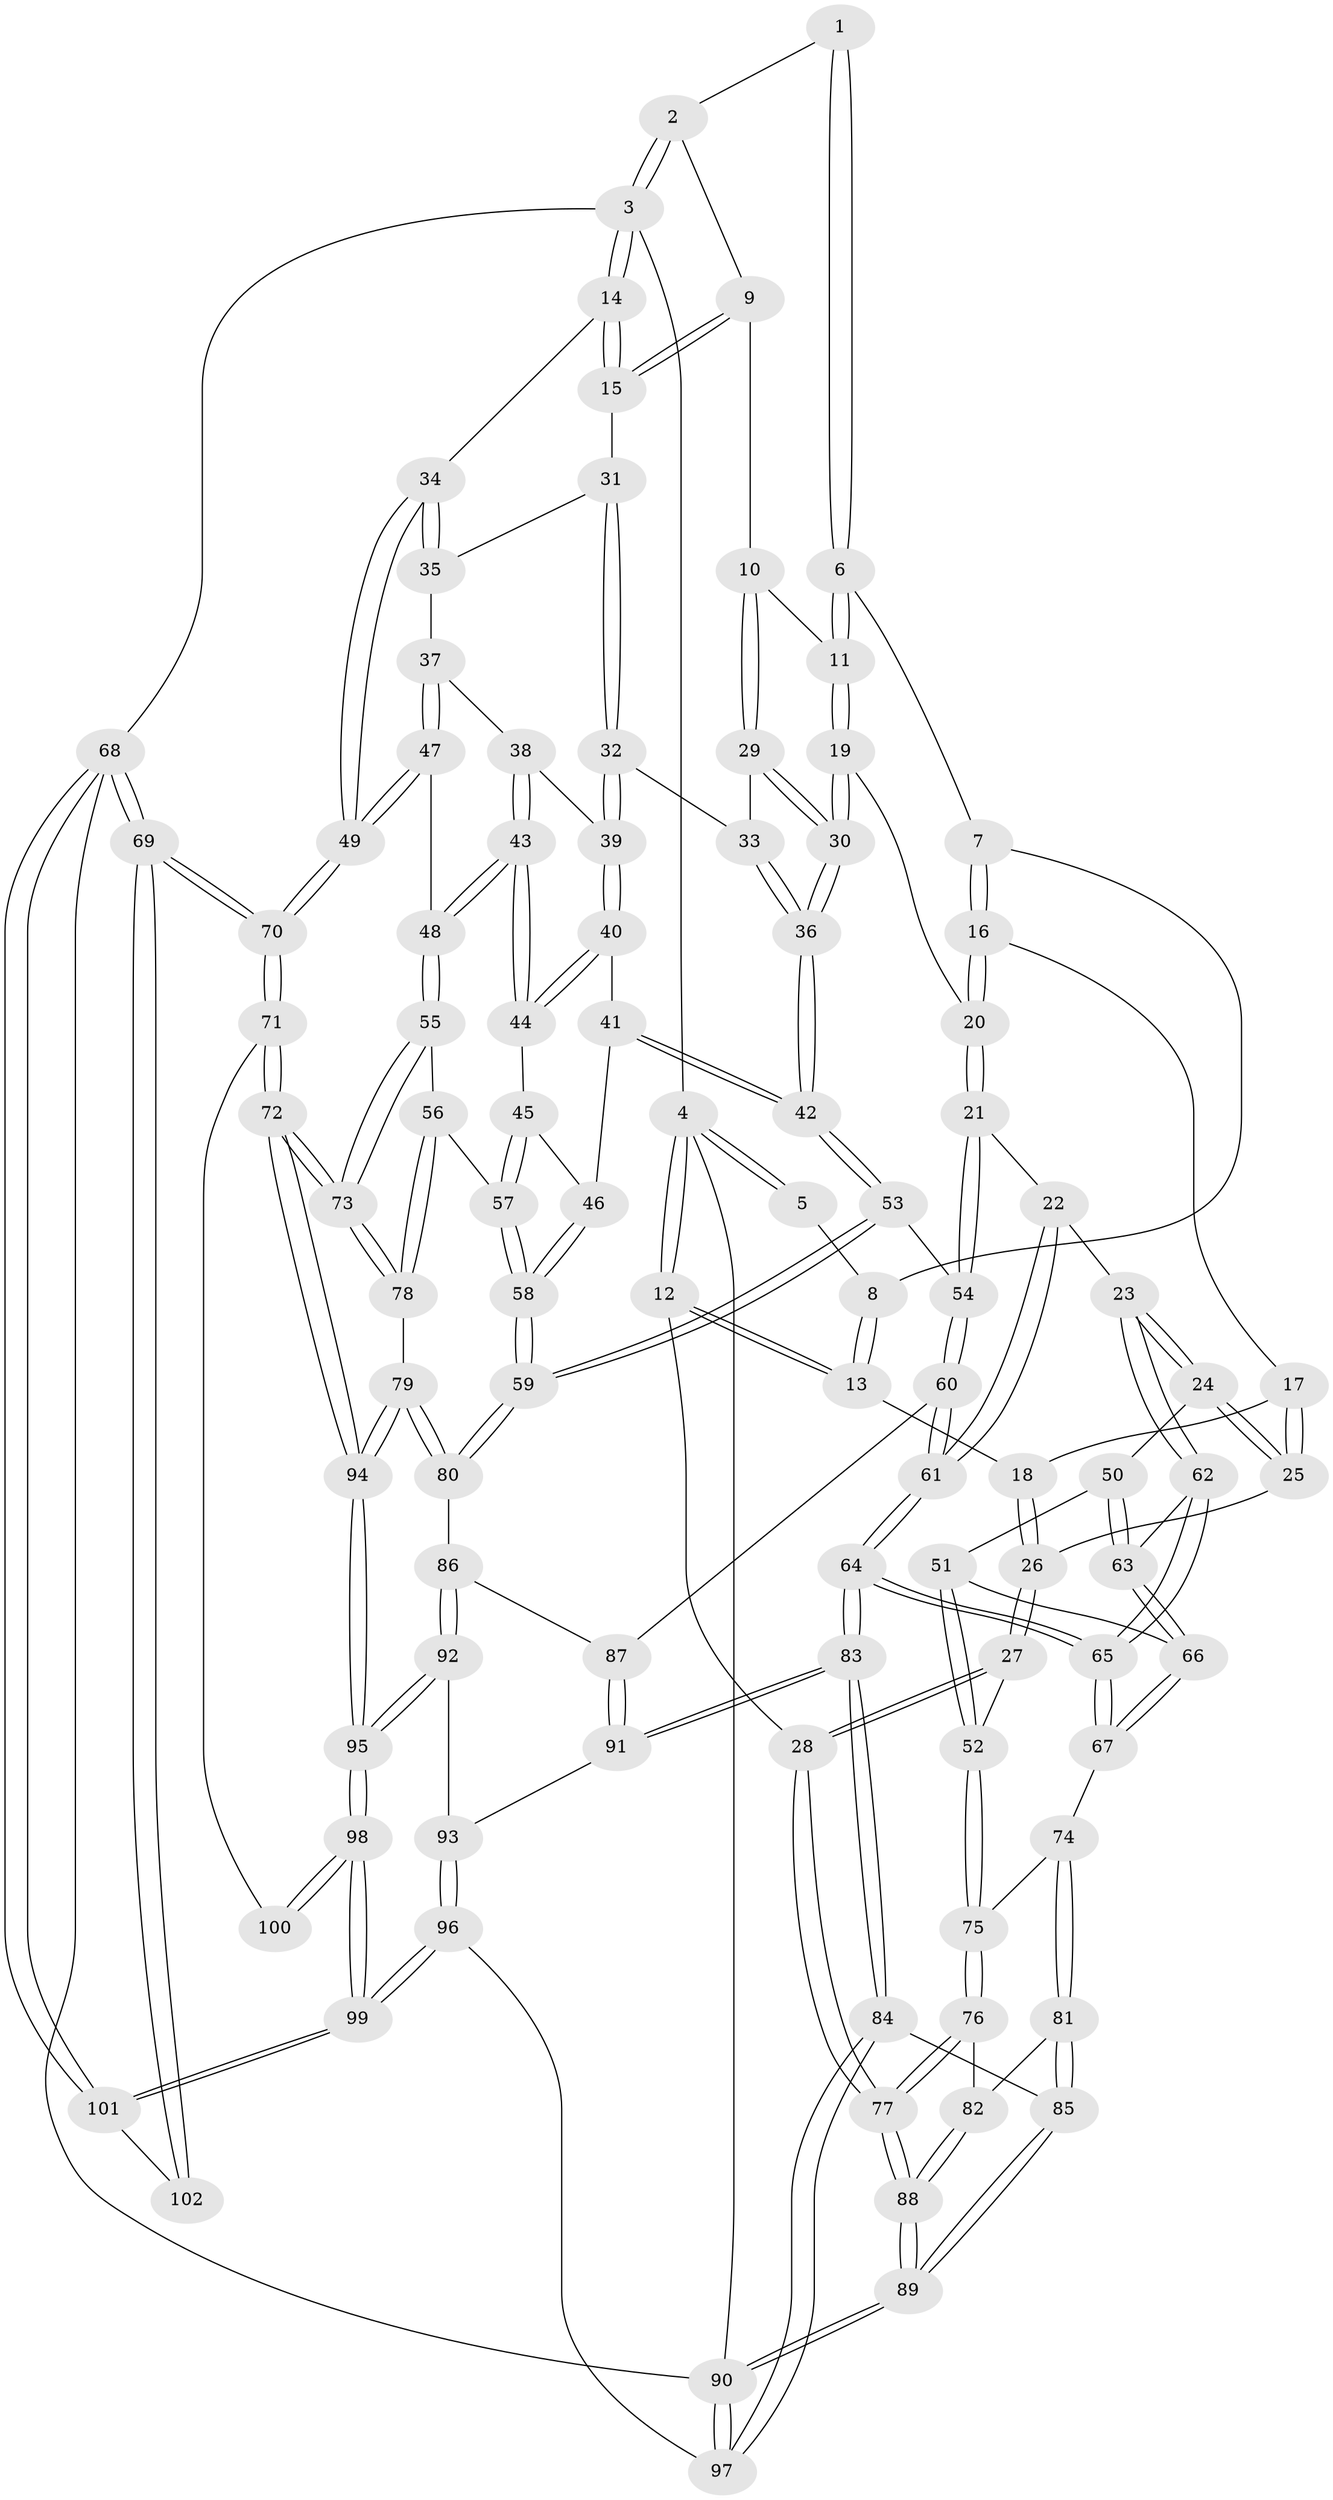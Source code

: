 // Generated by graph-tools (version 1.1) at 2025/03/03/09/25 03:03:21]
// undirected, 102 vertices, 252 edges
graph export_dot {
graph [start="1"]
  node [color=gray90,style=filled];
  1 [pos="+0.34993264302364196+0"];
  2 [pos="+0.9104166978216276+0"];
  3 [pos="+1+0"];
  4 [pos="+0+0"];
  5 [pos="+0.21653670637083552+0"];
  6 [pos="+0.4054148150135703+0.10838352842456242"];
  7 [pos="+0.35563551824579615+0.1509559005332637"];
  8 [pos="+0.13526989338725998+0.1356003148959491"];
  9 [pos="+0.7480650682145012+0.06674065274683146"];
  10 [pos="+0.6047227424519234+0.1981092680677817"];
  11 [pos="+0.4584970123049619+0.14312891646936818"];
  12 [pos="+0+0.08157318929560202"];
  13 [pos="+0.06858703038700875+0.1965087081815177"];
  14 [pos="+1+0.2006526698325364"];
  15 [pos="+0.8866617815931469+0.27650054093475296"];
  16 [pos="+0.32072490179489266+0.2074801101166039"];
  17 [pos="+0.2839656633521354+0.23913104950742972"];
  18 [pos="+0.10646924027057995+0.2470903182222748"];
  19 [pos="+0.4094857498899533+0.4290921017467138"];
  20 [pos="+0.39085064540882225+0.4271607742101689"];
  21 [pos="+0.3087854788095465+0.4445143294803361"];
  22 [pos="+0.28583247176438087+0.44863550264381996"];
  23 [pos="+0.2560290399360146+0.44382610958857915"];
  24 [pos="+0.23576119168303514+0.4276223056090833"];
  25 [pos="+0.23185026535286968+0.42250998271692947"];
  26 [pos="+0.12328155110364543+0.3726434241456097"];
  27 [pos="+0+0.4936984544965075"];
  28 [pos="+0+0.49118121260764974"];
  29 [pos="+0.6087307589493381+0.21335225011294012"];
  30 [pos="+0.41561803415480275+0.4318452807115968"];
  31 [pos="+0.8400828668004054+0.3249407589967192"];
  32 [pos="+0.7388399086011738+0.36150209024987046"];
  33 [pos="+0.6436898770230011+0.28442915760409115"];
  34 [pos="+1+0.3693668311435514"];
  35 [pos="+0.894560404217116+0.40676065587082816"];
  36 [pos="+0.5056168155404037+0.5094910568900783"];
  37 [pos="+0.8952151663375164+0.476043623024904"];
  38 [pos="+0.8143928350385481+0.43716703078279323"];
  39 [pos="+0.7388921204129204+0.3648867778989113"];
  40 [pos="+0.7359344754505854+0.37685357514578005"];
  41 [pos="+0.658258070509739+0.4758864160080715"];
  42 [pos="+0.5182584387864209+0.5385811795107317"];
  43 [pos="+0.8262965192026401+0.5230619084456365"];
  44 [pos="+0.7577096981199697+0.4852735782578801"];
  45 [pos="+0.7414969865239756+0.5165594365637135"];
  46 [pos="+0.7047217947879086+0.5312094743142229"];
  47 [pos="+0.9259821505207068+0.5462565844415217"];
  48 [pos="+0.8682568419232705+0.5624580656613396"];
  49 [pos="+1+0.6010496806147936"];
  50 [pos="+0.11428864280870409+0.5286462809337386"];
  51 [pos="+0.0976146066505671+0.5355341481339708"];
  52 [pos="+0+0.5210289872336102"];
  53 [pos="+0.5183779886506235+0.5408859894809033"];
  54 [pos="+0.41533797577295367+0.6433661217567277"];
  55 [pos="+0.8390983325552482+0.5872195814395859"];
  56 [pos="+0.7983987550426421+0.6146888652595841"];
  57 [pos="+0.7881664851965188+0.6131769736691824"];
  58 [pos="+0.6634526220339292+0.6340218100332072"];
  59 [pos="+0.632941910710088+0.6501741200857927"];
  60 [pos="+0.4101473169082561+0.6488735101607559"];
  61 [pos="+0.3597708052649305+0.6837345453836369"];
  62 [pos="+0.21787395273063695+0.5598588023752041"];
  63 [pos="+0.20736381414695404+0.566458278263036"];
  64 [pos="+0.3484803988496653+0.6983703028384723"];
  65 [pos="+0.30779994867197236+0.6714809180798227"];
  66 [pos="+0.16017408656282695+0.613742504551792"];
  67 [pos="+0.15012070768718583+0.6453651328381576"];
  68 [pos="+1+1"];
  69 [pos="+1+1"];
  70 [pos="+1+0.7474430683108939"];
  71 [pos="+1+0.7539950799858786"];
  72 [pos="+0.9424958047939063+0.7703931473157607"];
  73 [pos="+0.9235096197660102+0.759986057455793"];
  74 [pos="+0.14172803652841479+0.6540640221734231"];
  75 [pos="+0.08340191666704204+0.6560857915330167"];
  76 [pos="+0.05589034277946342+0.7116595682848553"];
  77 [pos="+0+0.7427399712865478"];
  78 [pos="+0.8176153507901106+0.7129686515216874"];
  79 [pos="+0.7385198610037136+0.7652170330325163"];
  80 [pos="+0.633675922548703+0.6860520731738328"];
  81 [pos="+0.19391922400818654+0.7997899640967956"];
  82 [pos="+0.09289963063577908+0.7964745290266887"];
  83 [pos="+0.3334147468131198+0.7923638926875293"];
  84 [pos="+0.2966450321149408+0.8387074007163466"];
  85 [pos="+0.26715125741869+0.838828463921708"];
  86 [pos="+0.6038926823970098+0.7285002927281965"];
  87 [pos="+0.5392882259702323+0.7391609974334453"];
  88 [pos="+0+1"];
  89 [pos="+0+1"];
  90 [pos="+0+1"];
  91 [pos="+0.44426080305848215+0.8070430899553573"];
  92 [pos="+0.5963715131537459+0.8349087119311448"];
  93 [pos="+0.5205339854439313+0.8560638596977732"];
  94 [pos="+0.758345053255516+0.9139539738225788"];
  95 [pos="+0.735015961469159+0.9746144294324655"];
  96 [pos="+0.4646164275754125+1"];
  97 [pos="+0.4439714055640505+1"];
  98 [pos="+0.7350789811441302+0.9759545272887407"];
  99 [pos="+0.6997780076172613+1"];
  100 [pos="+0.9636486383574188+0.9067979926861441"];
  101 [pos="+0.7514131382584556+1"];
  102 [pos="+0.9407443754073694+0.964633649319828"];
  1 -- 2;
  1 -- 6;
  1 -- 6;
  2 -- 3;
  2 -- 3;
  2 -- 9;
  3 -- 4;
  3 -- 14;
  3 -- 14;
  3 -- 68;
  4 -- 5;
  4 -- 5;
  4 -- 12;
  4 -- 12;
  4 -- 90;
  5 -- 8;
  6 -- 7;
  6 -- 11;
  6 -- 11;
  7 -- 8;
  7 -- 16;
  7 -- 16;
  8 -- 13;
  8 -- 13;
  9 -- 10;
  9 -- 15;
  9 -- 15;
  10 -- 11;
  10 -- 29;
  10 -- 29;
  11 -- 19;
  11 -- 19;
  12 -- 13;
  12 -- 13;
  12 -- 28;
  13 -- 18;
  14 -- 15;
  14 -- 15;
  14 -- 34;
  15 -- 31;
  16 -- 17;
  16 -- 20;
  16 -- 20;
  17 -- 18;
  17 -- 25;
  17 -- 25;
  18 -- 26;
  18 -- 26;
  19 -- 20;
  19 -- 30;
  19 -- 30;
  20 -- 21;
  20 -- 21;
  21 -- 22;
  21 -- 54;
  21 -- 54;
  22 -- 23;
  22 -- 61;
  22 -- 61;
  23 -- 24;
  23 -- 24;
  23 -- 62;
  23 -- 62;
  24 -- 25;
  24 -- 25;
  24 -- 50;
  25 -- 26;
  26 -- 27;
  26 -- 27;
  27 -- 28;
  27 -- 28;
  27 -- 52;
  28 -- 77;
  28 -- 77;
  29 -- 30;
  29 -- 30;
  29 -- 33;
  30 -- 36;
  30 -- 36;
  31 -- 32;
  31 -- 32;
  31 -- 35;
  32 -- 33;
  32 -- 39;
  32 -- 39;
  33 -- 36;
  33 -- 36;
  34 -- 35;
  34 -- 35;
  34 -- 49;
  34 -- 49;
  35 -- 37;
  36 -- 42;
  36 -- 42;
  37 -- 38;
  37 -- 47;
  37 -- 47;
  38 -- 39;
  38 -- 43;
  38 -- 43;
  39 -- 40;
  39 -- 40;
  40 -- 41;
  40 -- 44;
  40 -- 44;
  41 -- 42;
  41 -- 42;
  41 -- 46;
  42 -- 53;
  42 -- 53;
  43 -- 44;
  43 -- 44;
  43 -- 48;
  43 -- 48;
  44 -- 45;
  45 -- 46;
  45 -- 57;
  45 -- 57;
  46 -- 58;
  46 -- 58;
  47 -- 48;
  47 -- 49;
  47 -- 49;
  48 -- 55;
  48 -- 55;
  49 -- 70;
  49 -- 70;
  50 -- 51;
  50 -- 63;
  50 -- 63;
  51 -- 52;
  51 -- 52;
  51 -- 66;
  52 -- 75;
  52 -- 75;
  53 -- 54;
  53 -- 59;
  53 -- 59;
  54 -- 60;
  54 -- 60;
  55 -- 56;
  55 -- 73;
  55 -- 73;
  56 -- 57;
  56 -- 78;
  56 -- 78;
  57 -- 58;
  57 -- 58;
  58 -- 59;
  58 -- 59;
  59 -- 80;
  59 -- 80;
  60 -- 61;
  60 -- 61;
  60 -- 87;
  61 -- 64;
  61 -- 64;
  62 -- 63;
  62 -- 65;
  62 -- 65;
  63 -- 66;
  63 -- 66;
  64 -- 65;
  64 -- 65;
  64 -- 83;
  64 -- 83;
  65 -- 67;
  65 -- 67;
  66 -- 67;
  66 -- 67;
  67 -- 74;
  68 -- 69;
  68 -- 69;
  68 -- 101;
  68 -- 101;
  68 -- 90;
  69 -- 70;
  69 -- 70;
  69 -- 102;
  69 -- 102;
  70 -- 71;
  70 -- 71;
  71 -- 72;
  71 -- 72;
  71 -- 100;
  72 -- 73;
  72 -- 73;
  72 -- 94;
  72 -- 94;
  73 -- 78;
  73 -- 78;
  74 -- 75;
  74 -- 81;
  74 -- 81;
  75 -- 76;
  75 -- 76;
  76 -- 77;
  76 -- 77;
  76 -- 82;
  77 -- 88;
  77 -- 88;
  78 -- 79;
  79 -- 80;
  79 -- 80;
  79 -- 94;
  79 -- 94;
  80 -- 86;
  81 -- 82;
  81 -- 85;
  81 -- 85;
  82 -- 88;
  82 -- 88;
  83 -- 84;
  83 -- 84;
  83 -- 91;
  83 -- 91;
  84 -- 85;
  84 -- 97;
  84 -- 97;
  85 -- 89;
  85 -- 89;
  86 -- 87;
  86 -- 92;
  86 -- 92;
  87 -- 91;
  87 -- 91;
  88 -- 89;
  88 -- 89;
  89 -- 90;
  89 -- 90;
  90 -- 97;
  90 -- 97;
  91 -- 93;
  92 -- 93;
  92 -- 95;
  92 -- 95;
  93 -- 96;
  93 -- 96;
  94 -- 95;
  94 -- 95;
  95 -- 98;
  95 -- 98;
  96 -- 97;
  96 -- 99;
  96 -- 99;
  98 -- 99;
  98 -- 99;
  98 -- 100;
  98 -- 100;
  99 -- 101;
  99 -- 101;
  101 -- 102;
}

